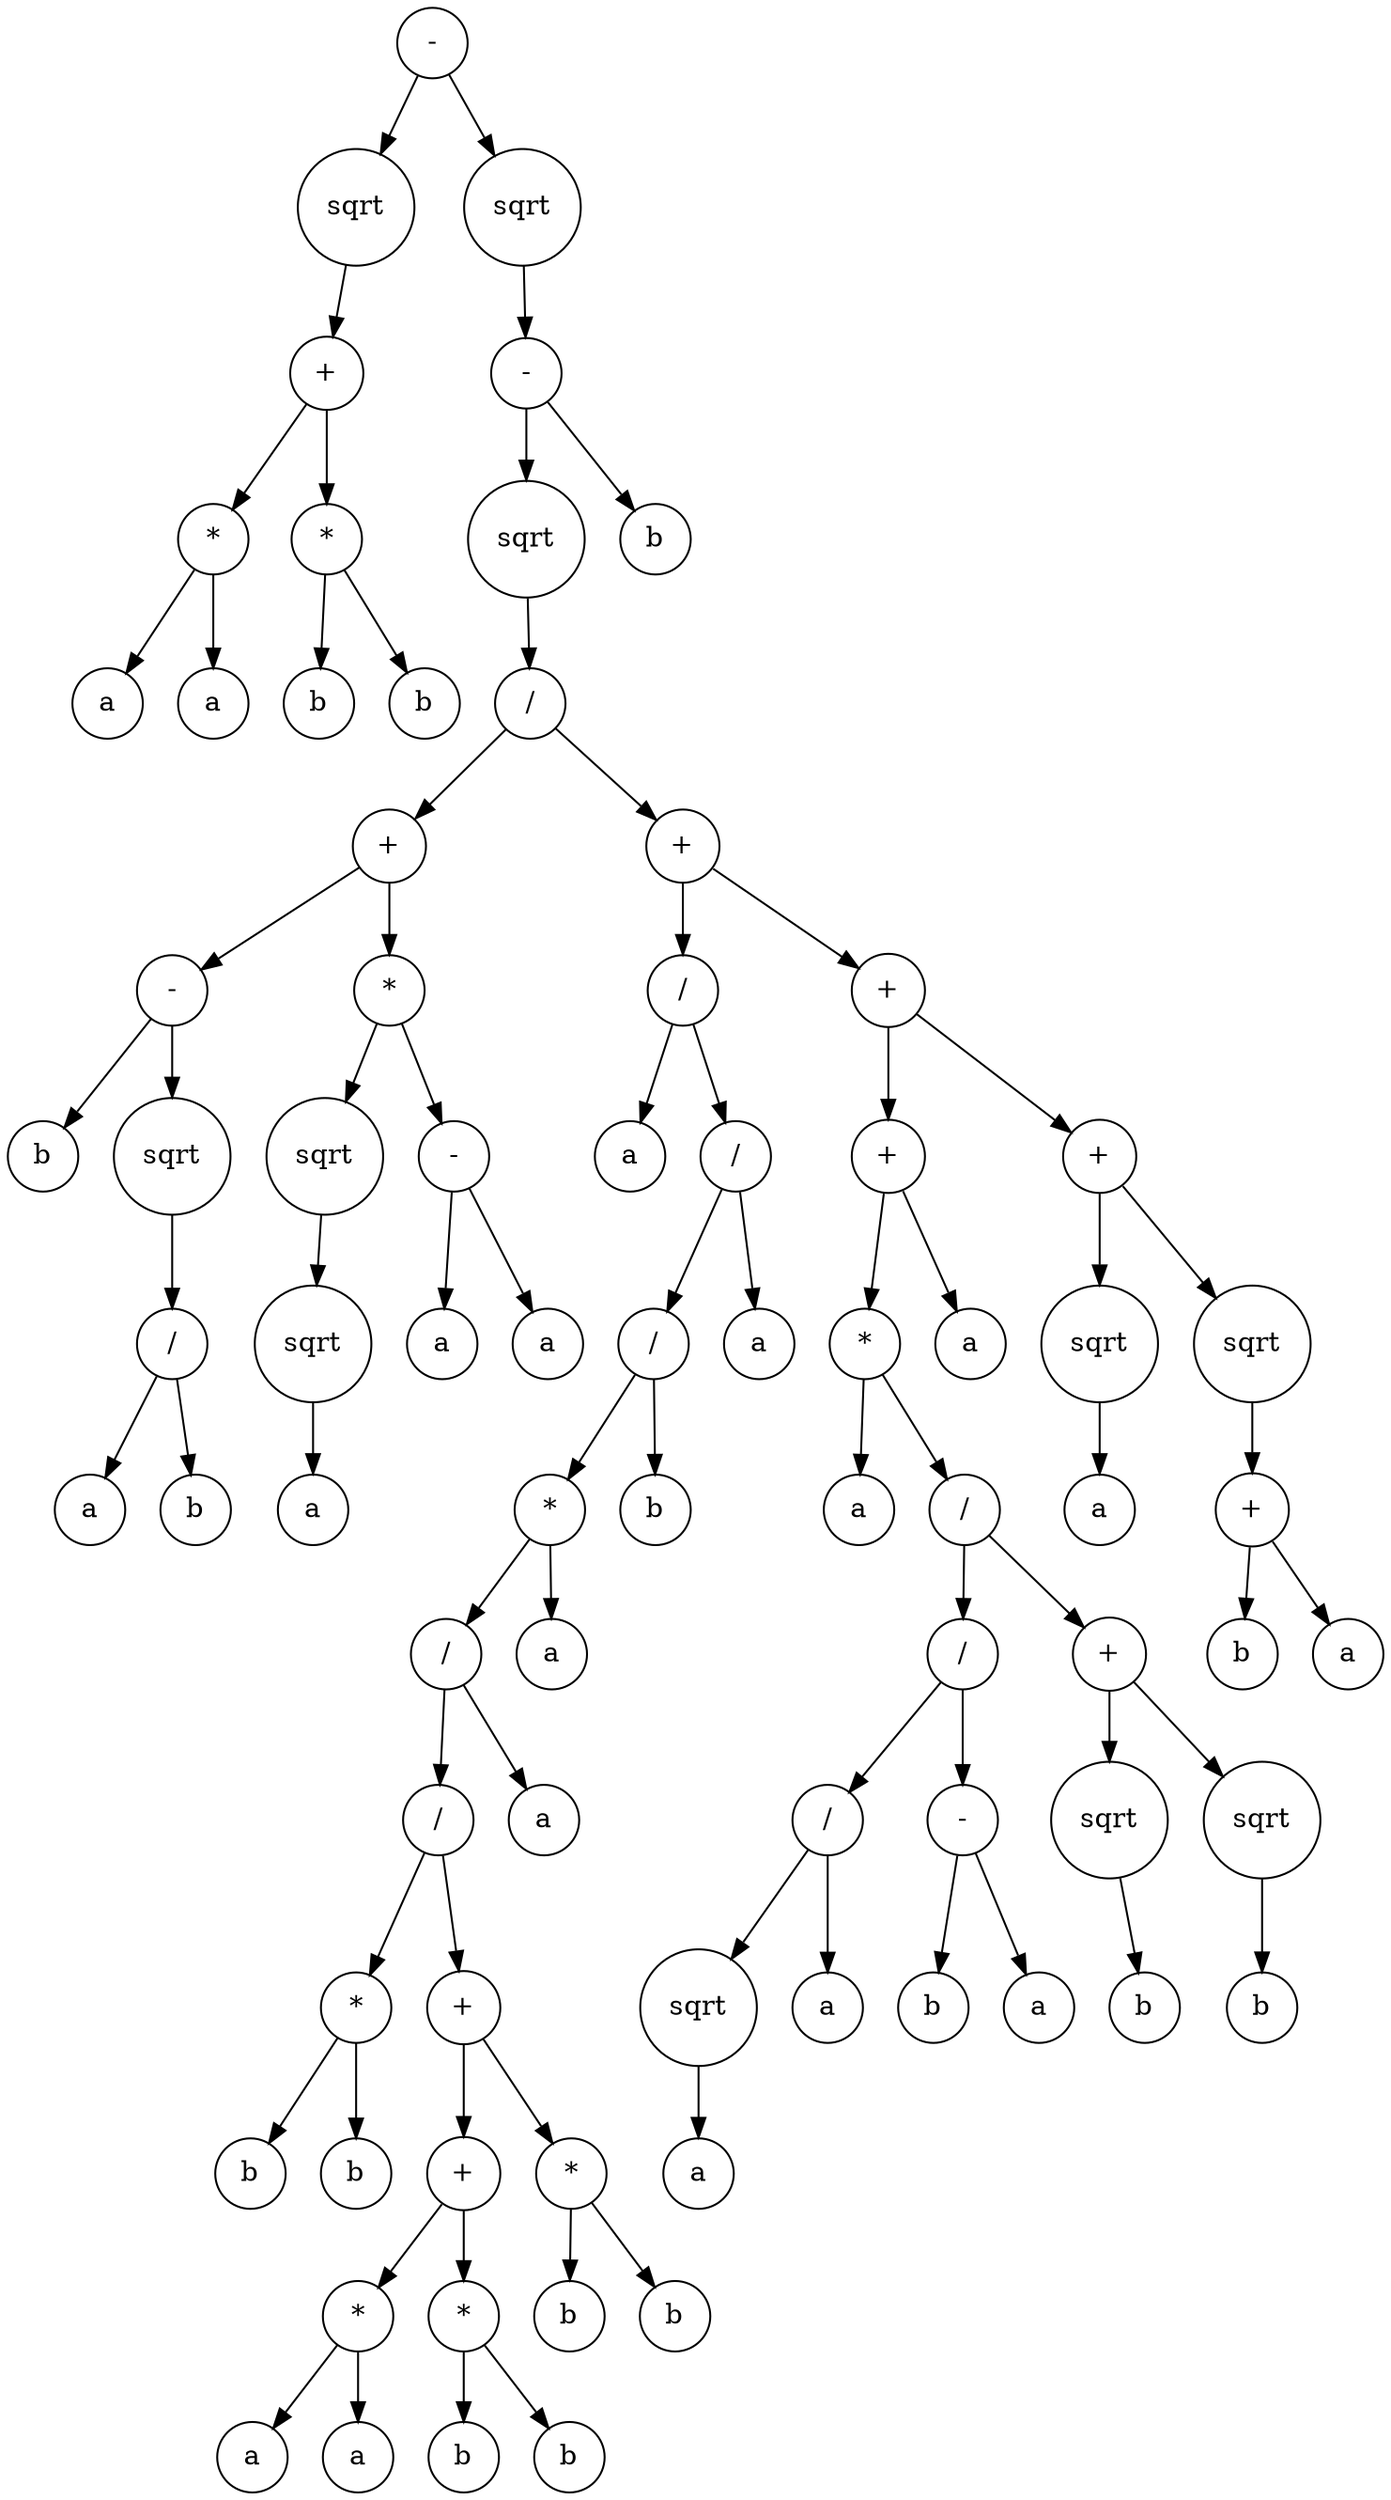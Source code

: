digraph g {
graph [ordering=out];
node [shape=circle];
n[label = "-"];
n0[label = "sqrt"];
n00[label = "+"];
n000[label = "*"];
n0000[label = "a"];
n000 -> n0000;
n0001[label = "a"];
n000 -> n0001;
n00 -> n000;
n001[label = "*"];
n0010[label = "b"];
n001 -> n0010;
n0011[label = "b"];
n001 -> n0011;
n00 -> n001;
n0 -> n00;
n -> n0;
n1[label = "sqrt"];
n10[label = "-"];
n100[label = "sqrt"];
n1000[label = "/"];
n10000[label = "+"];
n100000[label = "-"];
n1000000[label = "b"];
n100000 -> n1000000;
n1000001[label = "sqrt"];
n10000010[label = "/"];
n100000100[label = "a"];
n10000010 -> n100000100;
n100000101[label = "b"];
n10000010 -> n100000101;
n1000001 -> n10000010;
n100000 -> n1000001;
n10000 -> n100000;
n100001[label = "*"];
n1000010[label = "sqrt"];
n10000100[label = "sqrt"];
n100001000[label = "a"];
n10000100 -> n100001000;
n1000010 -> n10000100;
n100001 -> n1000010;
n1000011[label = "-"];
n10000110[label = "a"];
n1000011 -> n10000110;
n10000111[label = "a"];
n1000011 -> n10000111;
n100001 -> n1000011;
n10000 -> n100001;
n1000 -> n10000;
n10001[label = "+"];
n100010[label = "/"];
n1000100[label = "a"];
n100010 -> n1000100;
n1000101[label = "/"];
n10001010[label = "/"];
n100010100[label = "*"];
n1000101000[label = "/"];
n10001010000[label = "/"];
n100010100000[label = "*"];
n1000101000000[label = "b"];
n100010100000 -> n1000101000000;
n1000101000001[label = "b"];
n100010100000 -> n1000101000001;
n10001010000 -> n100010100000;
n100010100001[label = "+"];
n1000101000010[label = "+"];
n10001010000100[label = "*"];
n100010100001000[label = "a"];
n10001010000100 -> n100010100001000;
n100010100001001[label = "a"];
n10001010000100 -> n100010100001001;
n1000101000010 -> n10001010000100;
n10001010000101[label = "*"];
n100010100001010[label = "b"];
n10001010000101 -> n100010100001010;
n100010100001011[label = "b"];
n10001010000101 -> n100010100001011;
n1000101000010 -> n10001010000101;
n100010100001 -> n1000101000010;
n1000101000011[label = "*"];
n10001010000110[label = "b"];
n1000101000011 -> n10001010000110;
n10001010000111[label = "b"];
n1000101000011 -> n10001010000111;
n100010100001 -> n1000101000011;
n10001010000 -> n100010100001;
n1000101000 -> n10001010000;
n10001010001[label = "a"];
n1000101000 -> n10001010001;
n100010100 -> n1000101000;
n1000101001[label = "a"];
n100010100 -> n1000101001;
n10001010 -> n100010100;
n100010101[label = "b"];
n10001010 -> n100010101;
n1000101 -> n10001010;
n10001011[label = "a"];
n1000101 -> n10001011;
n100010 -> n1000101;
n10001 -> n100010;
n100011[label = "+"];
n1000110[label = "+"];
n10001100[label = "*"];
n100011000[label = "a"];
n10001100 -> n100011000;
n100011001[label = "/"];
n1000110010[label = "/"];
n10001100100[label = "/"];
n100011001000[label = "sqrt"];
n1000110010000[label = "a"];
n100011001000 -> n1000110010000;
n10001100100 -> n100011001000;
n100011001001[label = "a"];
n10001100100 -> n100011001001;
n1000110010 -> n10001100100;
n10001100101[label = "-"];
n100011001010[label = "b"];
n10001100101 -> n100011001010;
n100011001011[label = "a"];
n10001100101 -> n100011001011;
n1000110010 -> n10001100101;
n100011001 -> n1000110010;
n1000110011[label = "+"];
n10001100110[label = "sqrt"];
n100011001100[label = "b"];
n10001100110 -> n100011001100;
n1000110011 -> n10001100110;
n10001100111[label = "sqrt"];
n100011001110[label = "b"];
n10001100111 -> n100011001110;
n1000110011 -> n10001100111;
n100011001 -> n1000110011;
n10001100 -> n100011001;
n1000110 -> n10001100;
n10001101[label = "a"];
n1000110 -> n10001101;
n100011 -> n1000110;
n1000111[label = "+"];
n10001110[label = "sqrt"];
n100011100[label = "a"];
n10001110 -> n100011100;
n1000111 -> n10001110;
n10001111[label = "sqrt"];
n100011110[label = "+"];
n1000111100[label = "b"];
n100011110 -> n1000111100;
n1000111101[label = "a"];
n100011110 -> n1000111101;
n10001111 -> n100011110;
n1000111 -> n10001111;
n100011 -> n1000111;
n10001 -> n100011;
n1000 -> n10001;
n100 -> n1000;
n10 -> n100;
n101[label = "b"];
n10 -> n101;
n1 -> n10;
n -> n1;
}

